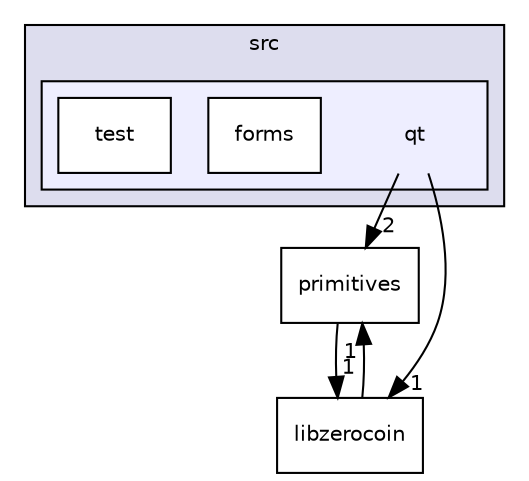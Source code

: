 digraph "D:/Documentz/GitHub/ZENZO-Core/src/qt" {
  compound=true
  node [ fontsize="10", fontname="Helvetica"];
  edge [ labelfontsize="10", labelfontname="Helvetica"];
  subgraph clusterdir_6be210b7615ccb4059ce9ba907fecdcd {
    graph [ bgcolor="#ddddee", pencolor="black", label="src" fontname="Helvetica", fontsize="10", URL="dir_6be210b7615ccb4059ce9ba907fecdcd.html"]
  subgraph clusterdir_ab5313f789396ea1a409d946c407d23c {
    graph [ bgcolor="#eeeeff", pencolor="black", label="" URL="dir_ab5313f789396ea1a409d946c407d23c.html"];
    dir_ab5313f789396ea1a409d946c407d23c [shape=plaintext label="qt"];
    dir_fdfaee7670692d025f4450f938bcc072 [shape=box label="forms" color="black" fillcolor="white" style="filled" URL="dir_fdfaee7670692d025f4450f938bcc072.html"];
    dir_2cc5c0e5ebf0642266c89b5dacd5c14d [shape=box label="test" color="black" fillcolor="white" style="filled" URL="dir_2cc5c0e5ebf0642266c89b5dacd5c14d.html"];
  }
  }
  dir_d7f96a380170bf1fa380a1d70aacbd95 [shape=box label="primitives" URL="dir_d7f96a380170bf1fa380a1d70aacbd95.html"];
  dir_3e756ca911dba607bdd00970520fbf51 [shape=box label="libzerocoin" URL="dir_3e756ca911dba607bdd00970520fbf51.html"];
  dir_ab5313f789396ea1a409d946c407d23c->dir_d7f96a380170bf1fa380a1d70aacbd95 [headlabel="2", labeldistance=1.5 headhref="dir_000005_000026.html"];
  dir_ab5313f789396ea1a409d946c407d23c->dir_3e756ca911dba607bdd00970520fbf51 [headlabel="1", labeldistance=1.5 headhref="dir_000005_000027.html"];
  dir_d7f96a380170bf1fa380a1d70aacbd95->dir_3e756ca911dba607bdd00970520fbf51 [headlabel="1", labeldistance=1.5 headhref="dir_000026_000027.html"];
  dir_3e756ca911dba607bdd00970520fbf51->dir_d7f96a380170bf1fa380a1d70aacbd95 [headlabel="1", labeldistance=1.5 headhref="dir_000027_000026.html"];
}
